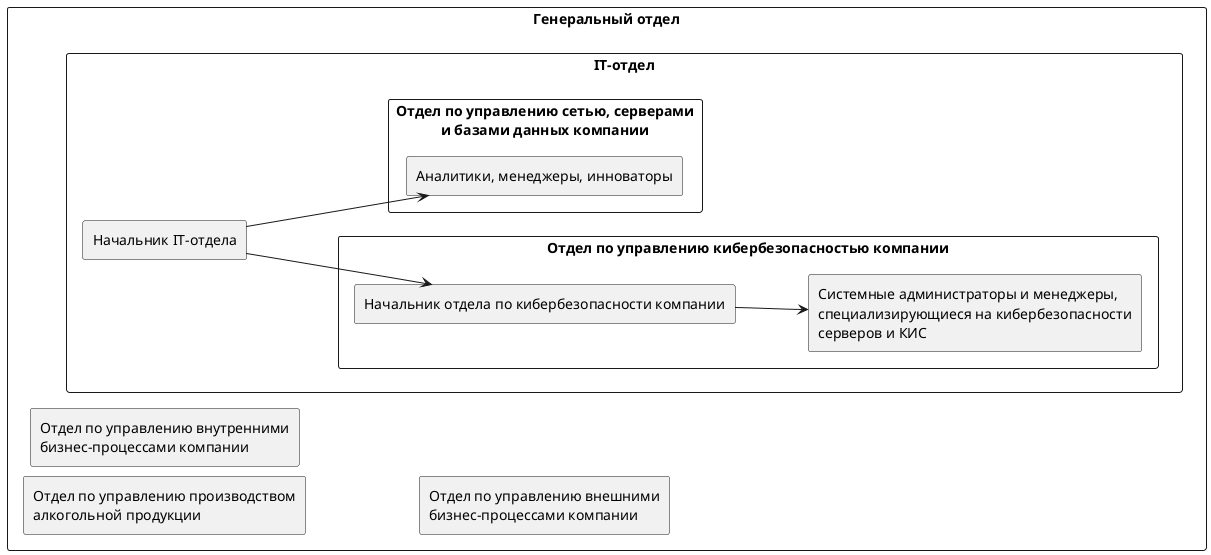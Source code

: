 @startuml
left to right direction

skinparam nodesep 10
skinparam ranksep 50

rectangle "Генеральный отдел" as gen_dep {
    rectangle "IT-отдел" as it_dep {
        rectangle "Начальник IT-отдела" as it_head

        rectangle "Отдел по управлению кибербезопасностью компании" as cyber_security_dep {
            rectangle "Начальник отдела по кибербезопасности компании" as security_head
            rectangle "Системные администраторы и менеджеры,\nспециализирующиеся на кибербезопасности\nсерверов и КИС" as security_admins
        }

        rectangle "Отдел по управлению сетью, серверами\nи базами данных компании" as network_dep {
            rectangle "Аналитики, менеджеры, инноваторы" as analysts
        }
    }

    rectangle "Отдел по управлению производством\nалкогольной продукции" as alcohol_prod_dep
    rectangle "Отдел по управлению внутренними\nбизнес-процессами компании" as internal_process_dep
    rectangle "Отдел по управлению внешними\nбизнес-процессами компании" as external_process_dep
}

it_head --> security_head
it_head --> analysts
security_head --> security_admins

@enduml